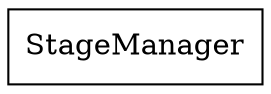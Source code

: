 strict digraph class_diagram {
  rankdir=LR;
  TypeStageManager[
    label="StageManager",
    URL="StageManager.html",
    tooltip="com.sekati.managers.StageManager",
    shape="record"
  ];
}
